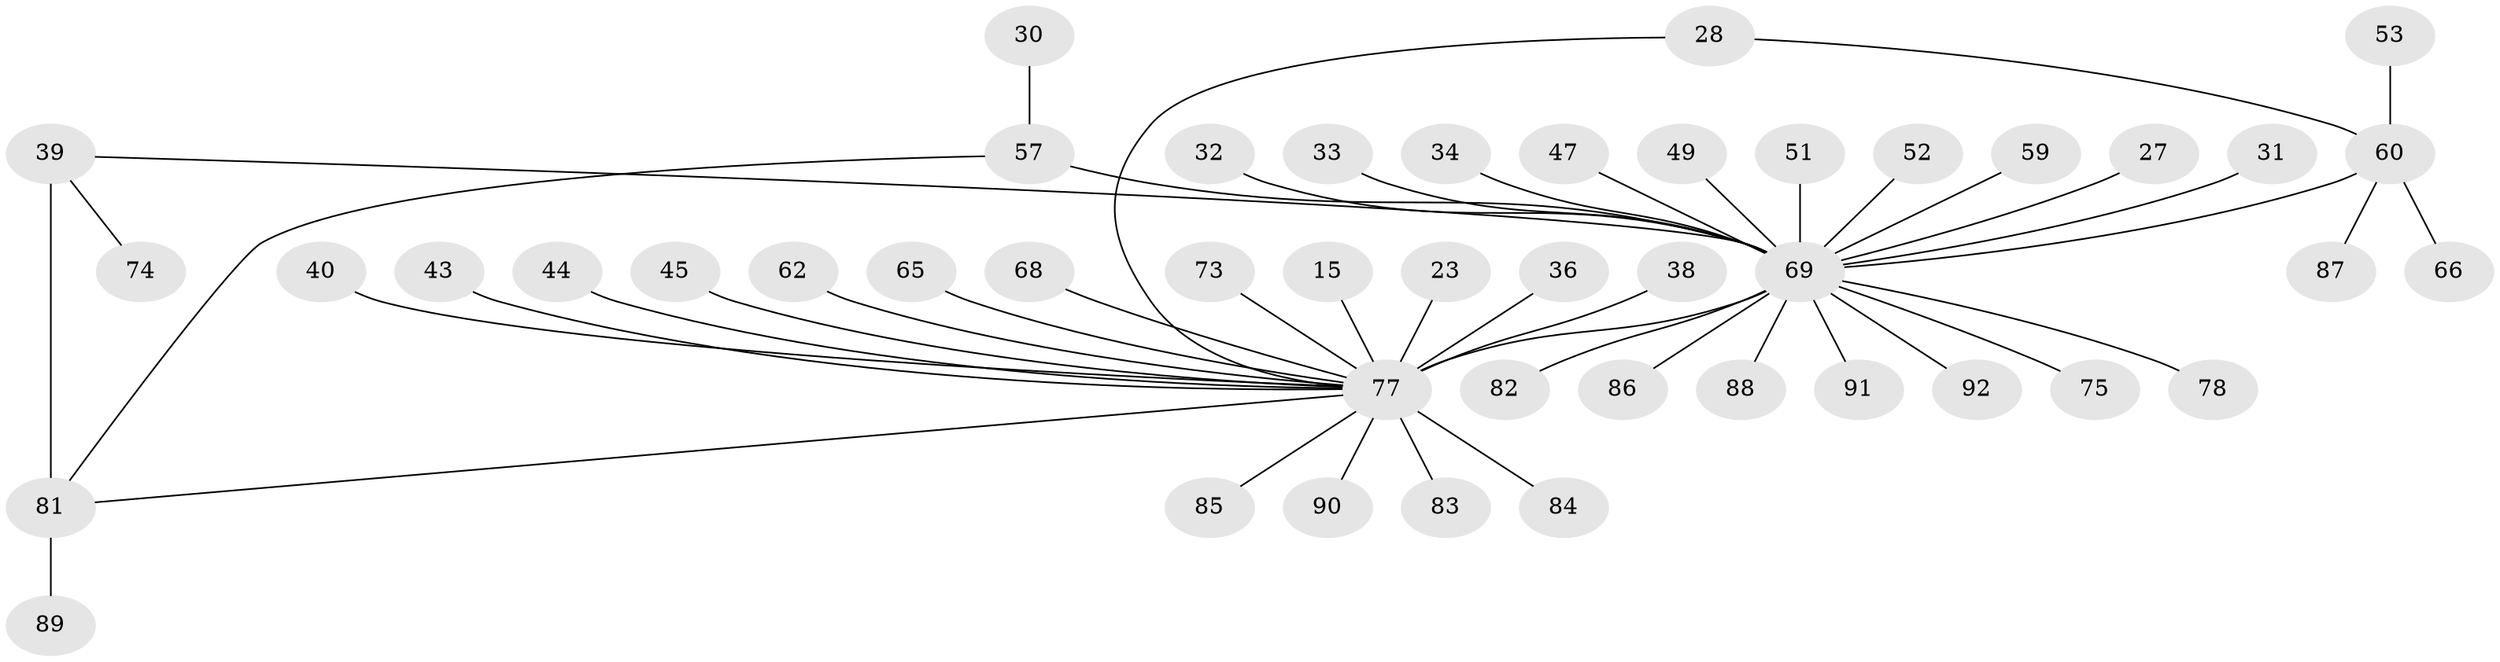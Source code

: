 // original degree distribution, {9: 0.021739130434782608, 11: 0.010869565217391304, 7: 0.021739130434782608, 5: 0.021739130434782608, 4: 0.021739130434782608, 12: 0.010869565217391304, 6: 0.043478260869565216, 10: 0.03260869565217391, 3: 0.07608695652173914, 15: 0.010869565217391304, 1: 0.5760869565217391, 2: 0.15217391304347827}
// Generated by graph-tools (version 1.1) at 2025/55/03/09/25 04:55:41]
// undirected, 46 vertices, 48 edges
graph export_dot {
graph [start="1"]
  node [color=gray90,style=filled];
  15 [super="+13"];
  23;
  27;
  28;
  30 [super="+26"];
  31;
  32;
  33;
  34;
  36;
  38;
  39 [super="+20+25"];
  40;
  43;
  44;
  45;
  47;
  49;
  51;
  52;
  53;
  57 [super="+7"];
  59;
  60 [super="+4"];
  62;
  65 [super="+35"];
  66;
  68;
  69 [super="+10+58"];
  73 [super="+67"];
  74;
  75;
  77 [super="+16+24+64"];
  78 [super="+63"];
  81 [super="+48+55+71+72+79"];
  82;
  83;
  84 [super="+76"];
  85;
  86;
  87 [super="+80"];
  88;
  89;
  90;
  91;
  92;
  15 -- 77 [weight=4];
  23 -- 77;
  27 -- 69;
  28 -- 60;
  28 -- 77;
  30 -- 57;
  31 -- 69;
  32 -- 69;
  33 -- 69;
  34 -- 69;
  36 -- 77;
  38 -- 77;
  39 -- 81 [weight=4];
  39 -- 74;
  39 -- 69;
  40 -- 77;
  43 -- 77;
  44 -- 77;
  45 -- 77;
  47 -- 69;
  49 -- 69;
  51 -- 69 [weight=2];
  52 -- 69;
  53 -- 60;
  57 -- 81;
  57 -- 69 [weight=4];
  59 -- 69;
  60 -- 66;
  60 -- 87;
  60 -- 69 [weight=6];
  62 -- 77;
  65 -- 77;
  68 -- 77;
  69 -- 86;
  69 -- 75;
  69 -- 77 [weight=13];
  69 -- 78;
  69 -- 91;
  69 -- 82;
  69 -- 88;
  69 -- 92;
  73 -- 77;
  77 -- 84;
  77 -- 85;
  77 -- 83;
  77 -- 90;
  77 -- 81 [weight=2];
  81 -- 89;
}
